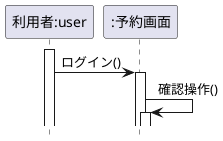 @startuml
hide footbox
participant "利用者:user" as flor
participant ":予約画面" as cook

activate flor
flor -> cook : ログイン()
activate cook
cook -> cook : 確認操作()
activate cook

@enduml